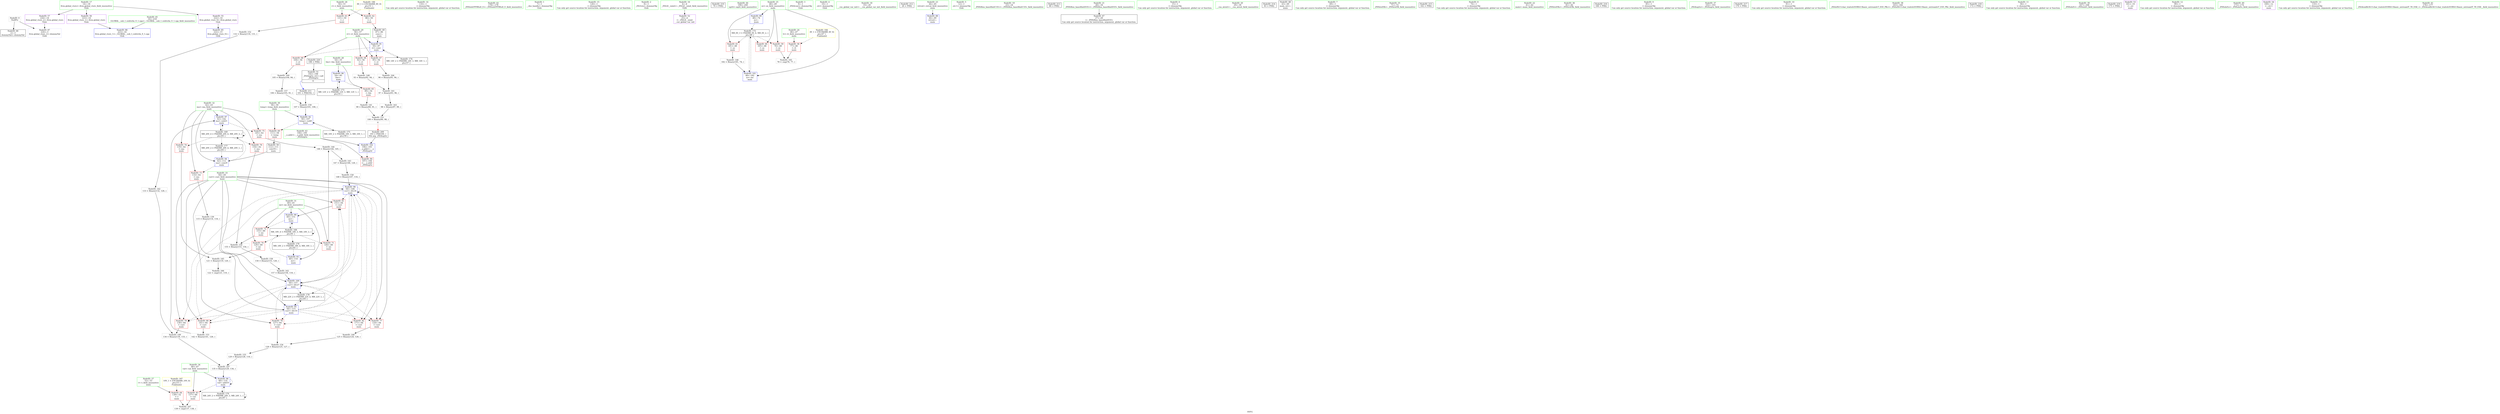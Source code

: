 digraph "SVFG" {
	label="SVFG";

	Node0x55b53f9de7c0 [shape=record,color=grey,label="{NodeID: 0\nNullPtr}"];
	Node0x55b53f9de7c0 -> Node0x55b53f9f6a00[style=solid];
	Node0x55b53f9de7c0 -> Node0x55b53f9f9cc0[style=solid];
	Node0x55b53f9f6ca0 [shape=record,color=blue,label="{NodeID: 97\n62\<--142\nma\<--sub21\nmain\n}"];
	Node0x55b53f9f6ca0 -> Node0x55b53f9f92a0[style=dashed];
	Node0x55b53f9f6ca0 -> Node0x55b53fa05890[style=dashed];
	Node0x55b53f9f4e00 [shape=record,color=green,label="{NodeID: 14\n116\<--1\n\<--dummyObj\nCan only get source location for instruction, argument, global var or function.}"];
	Node0x55b53f9f5980 [shape=record,color=green,label="{NodeID: 28\n54\<--55\nlim\<--lim_field_insensitive\nmain\n}"];
	Node0x55b53f9f5980 -> Node0x55b53f9f8a80[style=solid];
	Node0x55b53f9f5980 -> Node0x55b53f9f9f60[style=solid];
	Node0x55b53f9f6630 [shape=record,color=green,label="{NodeID: 42\n178\<--179\n_ZNSolsEPFRSoS_E\<--_ZNSolsEPFRSoS_E_field_insensitive\n}"];
	Node0x55b53f9f7ac0 [shape=record,color=grey,label="{NodeID: 139\n115 = Binary(114, 116, )\n}"];
	Node0x55b53f9f7ac0 -> Node0x55b53f9fa370[style=solid];
	Node0x55b53f9f82d0 [shape=record,color=purple,label="{NodeID: 56\n223\<--14\nllvm.global_ctors_1\<--llvm.global_ctors\nGlob }"];
	Node0x55b53f9f82d0 -> Node0x55b53f9f9bc0[style=solid];
	Node0x55b53f9fee00 [shape=record,color=grey,label="{NodeID: 153\n142 = Binary(141, 126, )\n}"];
	Node0x55b53f9fee00 -> Node0x55b53f9f6ca0[style=solid];
	Node0x55b53f9f8e90 [shape=record,color=red,label="{NodeID: 70\n120\<--60\n\<--mi\nmain\n}"];
	Node0x55b53f9f8e90 -> Node0x55b53f9fe200[style=solid];
	Node0x55b53fa00300 [shape=record,color=grey,label="{NodeID: 167\n139 = cmp(137, 138, )\n}"];
	Node0x55b53f9f99f0 [shape=record,color=red,label="{NodeID: 84\n197\<--194\n\<--__x.addr\n_ZSt4sqrte\n}"];
	Node0x55b53f9dec10 [shape=record,color=green,label="{NodeID: 1\n7\<--1\n__dso_handle\<--dummyObj\nGlob }"];
	Node0x55b53f9f6d70 [shape=record,color=blue,label="{NodeID: 98\n64\<--148\ncurr\<--div24\nmain\n}"];
	Node0x55b53f9f6d70 -> Node0x55b53f9f9440[style=dashed];
	Node0x55b53f9f6d70 -> Node0x55b53f9f9510[style=dashed];
	Node0x55b53f9f6d70 -> Node0x55b53f9f95e0[style=dashed];
	Node0x55b53f9f6d70 -> Node0x55b53f9f96b0[style=dashed];
	Node0x55b53f9f6d70 -> Node0x55b53f9f9780[style=dashed];
	Node0x55b53f9f6d70 -> Node0x55b53f9f9850[style=dashed];
	Node0x55b53f9f6d70 -> Node0x55b53f9f6d70[style=dashed];
	Node0x55b53f9f6d70 -> Node0x55b53f9f6f10[style=dashed];
	Node0x55b53f9f6d70 -> Node0x55b53fa08590[style=dashed];
	Node0x55b53f9f4e90 [shape=record,color=green,label="{NodeID: 15\n126\<--1\n\<--dummyObj\nCan only get source location for instruction, argument, global var or function.}"];
	Node0x55b53f9f5a50 [shape=record,color=green,label="{NodeID: 29\n56\<--57\nrr\<--rr_field_insensitive\nmain\n}"];
	Node0x55b53f9f5a50 -> Node0x55b53f9f8b50[style=solid];
	Node0x55b53f9f5a50 -> Node0x55b53f9f8c20[style=solid];
	Node0x55b53f9f5a50 -> Node0x55b53f9f8cf0[style=solid];
	Node0x55b53f9f5a50 -> Node0x55b53f9fa030[style=solid];
	Node0x55b53f7dcd70 [shape=record,color=black,label="{NodeID: 209\n193 = PHI(100, )\n0th arg _ZSt4sqrte }"];
	Node0x55b53f7dcd70 -> Node0x55b53f9f70b0[style=solid];
	Node0x55b53f9f6730 [shape=record,color=green,label="{NodeID: 43\n194\<--195\n__x.addr\<--__x.addr_field_insensitive\n_ZSt4sqrte\n}"];
	Node0x55b53f9f6730 -> Node0x55b53f9f99f0[style=solid];
	Node0x55b53f9f6730 -> Node0x55b53f9f70b0[style=solid];
	Node0x55b53f9fda80 [shape=record,color=grey,label="{NodeID: 140\n125 = Binary(124, 126, )\n}"];
	Node0x55b53f9fda80 -> Node0x55b53f9fef80[style=solid];
	Node0x55b53f9f83d0 [shape=record,color=purple,label="{NodeID: 57\n224\<--14\nllvm.global_ctors_2\<--llvm.global_ctors\nGlob }"];
	Node0x55b53f9f83d0 -> Node0x55b53f9f9cc0[style=solid];
	Node0x55b53f9fef80 [shape=record,color=grey,label="{NodeID: 154\n128 = Binary(125, 127, )\n}"];
	Node0x55b53f9fef80 -> Node0x55b53f9ff100[style=solid];
	Node0x55b53f9f8f60 [shape=record,color=red,label="{NodeID: 71\n144\<--60\n\<--mi\nmain\n}"];
	Node0x55b53f9f8f60 -> Node0x55b53f9fe080[style=solid];
	Node0x55b53fa05390 [shape=record,color=black,label="{NodeID: 168\nMR_18V_4 = PHI(MR_18V_5, MR_18V_3, )\npts\{61 \}\n}"];
	Node0x55b53fa05390 -> Node0x55b53f9f8e90[style=dashed];
	Node0x55b53fa05390 -> Node0x55b53f9f8f60[style=dashed];
	Node0x55b53fa05390 -> Node0x55b53f9f6e40[style=dashed];
	Node0x55b53fa05390 -> Node0x55b53fa05390[style=dashed];
	Node0x55b53fa05390 -> Node0x55b53fa07b90[style=dashed];
	Node0x55b53f9f9ac0 [shape=record,color=blue,label="{NodeID: 85\n222\<--15\nllvm.global_ctors_0\<--\nGlob }"];
	Node0x55b53f9deea0 [shape=record,color=green,label="{NodeID: 2\n8\<--1\n_ZSt3cin\<--dummyObj\nGlob }"];
	Node0x55b53f9f6e40 [shape=record,color=blue,label="{NodeID: 99\n60\<--151\nmi\<--\nmain\n}"];
	Node0x55b53f9f6e40 -> Node0x55b53f9f9030[style=dashed];
	Node0x55b53f9f6e40 -> Node0x55b53fa05390[style=dashed];
	Node0x55b53f9f4f60 [shape=record,color=green,label="{NodeID: 16\n4\<--6\n_ZStL8__ioinit\<--_ZStL8__ioinit_field_insensitive\nGlob }"];
	Node0x55b53f9f4f60 -> Node0x55b53f9f7f60[style=solid];
	Node0x55b53f9f5b20 [shape=record,color=green,label="{NodeID: 30\n58\<--59\ntemp\<--temp_field_insensitive\nmain\n}"];
	Node0x55b53f9f5b20 -> Node0x55b53f9f8dc0[style=solid];
	Node0x55b53f9f5b20 -> Node0x55b53f9fa100[style=solid];
	Node0x55b53fa14ed0 [shape=record,color=black,label="{NodeID: 210\n70 = PHI()\n}"];
	Node0x55b53f9f6800 [shape=record,color=green,label="{NodeID: 44\n199\<--200\nsqrtl\<--sqrtl_field_insensitive\n}"];
	Node0x55b53f9fdc00 [shape=record,color=grey,label="{NodeID: 141\n90 = Binary(89, 91, )\n}"];
	Node0x55b53f9fdc00 -> Node0x55b53f9feb00[style=solid];
	Node0x55b53f9f84d0 [shape=record,color=red,label="{NodeID: 58\n77\<--46\n\<--tt\nmain\n}"];
	Node0x55b53f9f84d0 -> Node0x55b53fa00000[style=solid];
	Node0x55b53f9ff100 [shape=record,color=grey,label="{NodeID: 155\n129 = Binary(128, 116, )\n}"];
	Node0x55b53f9ff100 -> Node0x55b53f9fe500[style=solid];
	Node0x55b53f9f9030 [shape=record,color=red,label="{NodeID: 72\n153\<--60\n\<--mi\nmain\n}"];
	Node0x55b53f9f9030 -> Node0x55b53f9ff280[style=solid];
	Node0x55b53fa05890 [shape=record,color=black,label="{NodeID: 169\nMR_20V_4 = PHI(MR_20V_6, MR_20V_3, )\npts\{63 \}\n}"];
	Node0x55b53fa05890 -> Node0x55b53f9f91d0[style=dashed];
	Node0x55b53fa05890 -> Node0x55b53f9f9370[style=dashed];
	Node0x55b53fa05890 -> Node0x55b53f9f6ca0[style=dashed];
	Node0x55b53fa05890 -> Node0x55b53fa05890[style=dashed];
	Node0x55b53fa05890 -> Node0x55b53fa08090[style=dashed];
	Node0x55b53f9f9bc0 [shape=record,color=blue,label="{NodeID: 86\n223\<--16\nllvm.global_ctors_1\<--_GLOBAL__sub_I_cedriclin_0_1.cpp\nGlob }"];
	Node0x55b53f9de9d0 [shape=record,color=green,label="{NodeID: 3\n9\<--1\n_ZSt4cout\<--dummyObj\nGlob }"];
	Node0x55b53f9f6f10 [shape=record,color=blue,label="{NodeID: 100\n64\<--157\ncurr\<--div27\nmain\n}"];
	Node0x55b53f9f6f10 -> Node0x55b53f9f9440[style=dashed];
	Node0x55b53f9f6f10 -> Node0x55b53f9f9510[style=dashed];
	Node0x55b53f9f6f10 -> Node0x55b53f9f95e0[style=dashed];
	Node0x55b53f9f6f10 -> Node0x55b53f9f96b0[style=dashed];
	Node0x55b53f9f6f10 -> Node0x55b53f9f9780[style=dashed];
	Node0x55b53f9f6f10 -> Node0x55b53f9f9850[style=dashed];
	Node0x55b53f9f6f10 -> Node0x55b53f9f6d70[style=dashed];
	Node0x55b53f9f6f10 -> Node0x55b53f9f6f10[style=dashed];
	Node0x55b53f9f6f10 -> Node0x55b53fa08590[style=dashed];
	Node0x55b53f9f5030 [shape=record,color=green,label="{NodeID: 17\n14\<--18\nllvm.global_ctors\<--llvm.global_ctors_field_insensitive\nGlob }"];
	Node0x55b53f9f5030 -> Node0x55b53f9f81d0[style=solid];
	Node0x55b53f9f5030 -> Node0x55b53f9f82d0[style=solid];
	Node0x55b53f9f5030 -> Node0x55b53f9f83d0[style=solid];
	Node0x55b53f9f5bf0 [shape=record,color=green,label="{NodeID: 31\n60\<--61\nmi\<--mi_field_insensitive\nmain\n}"];
	Node0x55b53f9f5bf0 -> Node0x55b53f9f8e90[style=solid];
	Node0x55b53f9f5bf0 -> Node0x55b53f9f8f60[style=solid];
	Node0x55b53f9f5bf0 -> Node0x55b53f9f9030[style=solid];
	Node0x55b53f9f5bf0 -> Node0x55b53f9fa1d0[style=solid];
	Node0x55b53f9f5bf0 -> Node0x55b53f9f6e40[style=solid];
	Node0x55b53fa14fd0 [shape=record,color=black,label="{NodeID: 211\n101 = PHI(192, )\n}"];
	Node0x55b53fa14fd0 -> Node0x55b53f9ff700[style=solid];
	Node0x55b53f9f6900 [shape=record,color=green,label="{NodeID: 45\n16\<--218\n_GLOBAL__sub_I_cedriclin_0_1.cpp\<--_GLOBAL__sub_I_cedriclin_0_1.cpp_field_insensitive\n}"];
	Node0x55b53f9f6900 -> Node0x55b53f9f9bc0[style=solid];
	Node0x55b53f9fdd80 [shape=record,color=grey,label="{NodeID: 142\n133 = Binary(132, 126, )\n}"];
	Node0x55b53f9fdd80 -> Node0x55b53f9fe800[style=solid];
	Node0x55b53f9f85a0 [shape=record,color=red,label="{NodeID: 59\n76\<--48\n\<--zz\nmain\n}"];
	Node0x55b53f9f85a0 -> Node0x55b53fa00000[style=solid];
	Node0x55b53f9ff280 [shape=record,color=grey,label="{NodeID: 156\n155 = Binary(153, 154, )\n}"];
	Node0x55b53f9ff280 -> Node0x55b53f9ff580[style=solid];
	Node0x55b53f9f9100 [shape=record,color=red,label="{NodeID: 73\n114\<--62\n\<--ma\nmain\n}"];
	Node0x55b53f9f9100 -> Node0x55b53f9f7ac0[style=solid];
	Node0x55b53f9f9cc0 [shape=record,color=blue, style = dotted,label="{NodeID: 87\n224\<--3\nllvm.global_ctors_2\<--dummyVal\nGlob }"];
	Node0x55b53f9f4860 [shape=record,color=green,label="{NodeID: 4\n10\<--1\n.str\<--dummyObj\nGlob }"];
	Node0x55b53fa0a9b0 [shape=record,color=yellow,style=double,label="{NodeID: 184\n4V_1 = ENCHI(MR_4V_0)\npts\{47 \}\nFun[main]}"];
	Node0x55b53fa0a9b0 -> Node0x55b53f9f84d0[style=dashed];
	Node0x55b53f9f6fe0 [shape=record,color=blue,label="{NodeID: 101\n48\<--182\nzz\<--inc\nmain\n}"];
	Node0x55b53f9f6fe0 -> Node0x55b53fa06790[style=dashed];
	Node0x55b53f9f5100 [shape=record,color=green,label="{NodeID: 18\n19\<--20\n__cxx_global_var_init\<--__cxx_global_var_init_field_insensitive\n}"];
	Node0x55b53f9f5cc0 [shape=record,color=green,label="{NodeID: 32\n62\<--63\nma\<--ma_field_insensitive\nmain\n}"];
	Node0x55b53f9f5cc0 -> Node0x55b53f9f9100[style=solid];
	Node0x55b53f9f5cc0 -> Node0x55b53f9f91d0[style=solid];
	Node0x55b53f9f5cc0 -> Node0x55b53f9f92a0[style=solid];
	Node0x55b53f9f5cc0 -> Node0x55b53f9f9370[style=solid];
	Node0x55b53f9f5cc0 -> Node0x55b53f9fa2a0[style=solid];
	Node0x55b53f9f5cc0 -> Node0x55b53f9f6ca0[style=solid];
	Node0x55b53fa151c0 [shape=record,color=black,label="{NodeID: 212\n26 = PHI()\n}"];
	Node0x55b53f9f6a00 [shape=record,color=black,label="{NodeID: 46\n2\<--3\ndummyVal\<--dummyVal\n}"];
	Node0x55b53f9fdf00 [shape=record,color=grey,label="{NodeID: 143\n147 = Binary(146, 126, )\n}"];
	Node0x55b53f9fdf00 -> Node0x55b53f9fe980[style=solid];
	Node0x55b53f9f8670 [shape=record,color=red,label="{NodeID: 60\n165\<--48\n\<--zz\nmain\n}"];
	Node0x55b53f9ff400 [shape=record,color=grey,label="{NodeID: 157\n106 = Binary(105, 91, )\n}"];
	Node0x55b53f9ff400 -> Node0x55b53f9ff700[style=solid];
	Node0x55b53f9f91d0 [shape=record,color=red,label="{NodeID: 74\n119\<--62\n\<--ma\nmain\n}"];
	Node0x55b53f9f91d0 -> Node0x55b53f9fe200[style=solid];
	Node0x55b53f9f9dc0 [shape=record,color=blue,label="{NodeID: 88\n44\<--69\nretval\<--\nmain\n}"];
	Node0x55b53f9f48f0 [shape=record,color=green,label="{NodeID: 5\n12\<--1\n.str.1\<--dummyObj\nGlob }"];
	Node0x55b53f9f70b0 [shape=record,color=blue,label="{NodeID: 102\n194\<--193\n__x.addr\<--__x\n_ZSt4sqrte\n}"];
	Node0x55b53f9f70b0 -> Node0x55b53f9f99f0[style=dashed];
	Node0x55b53f9f51d0 [shape=record,color=green,label="{NodeID: 19\n23\<--24\n_ZNSt8ios_base4InitC1Ev\<--_ZNSt8ios_base4InitC1Ev_field_insensitive\n}"];
	Node0x55b53f9f5d90 [shape=record,color=green,label="{NodeID: 33\n64\<--65\ncurr\<--curr_field_insensitive\nmain\n}"];
	Node0x55b53f9f5d90 -> Node0x55b53f9f9440[style=solid];
	Node0x55b53f9f5d90 -> Node0x55b53f9f9510[style=solid];
	Node0x55b53f9f5d90 -> Node0x55b53f9f95e0[style=solid];
	Node0x55b53f9f5d90 -> Node0x55b53f9f96b0[style=solid];
	Node0x55b53f9f5d90 -> Node0x55b53f9f9780[style=solid];
	Node0x55b53f9f5d90 -> Node0x55b53f9f9850[style=solid];
	Node0x55b53f9f5d90 -> Node0x55b53f9fa370[style=solid];
	Node0x55b53f9f5d90 -> Node0x55b53f9f6d70[style=solid];
	Node0x55b53f9f5d90 -> Node0x55b53f9f6f10[style=solid];
	Node0x55b53fa15290 [shape=record,color=black,label="{NodeID: 213\n80 = PHI()\n}"];
	Node0x55b53f9f6b00 [shape=record,color=black,label="{NodeID: 47\n27\<--28\n\<--_ZNSt8ios_base4InitD1Ev\nCan only get source location for instruction, argument, global var or function.}"];
	Node0x55b53f9fe080 [shape=record,color=grey,label="{NodeID: 144\n146 = Binary(144, 145, )\n}"];
	Node0x55b53f9fe080 -> Node0x55b53f9fdf00[style=solid];
	Node0x55b53f9f8740 [shape=record,color=red,label="{NodeID: 61\n181\<--48\n\<--zz\nmain\n}"];
	Node0x55b53f9f8740 -> Node0x55b53f9fe380[style=solid];
	Node0x55b53f9ff580 [shape=record,color=grey,label="{NodeID: 158\n156 = Binary(155, 126, )\n}"];
	Node0x55b53f9ff580 -> Node0x55b53f9ffb80[style=solid];
	Node0x55b53f9f92a0 [shape=record,color=red,label="{NodeID: 75\n145\<--62\n\<--ma\nmain\n}"];
	Node0x55b53f9f92a0 -> Node0x55b53f9fe080[style=solid];
	Node0x55b53fa06790 [shape=record,color=black,label="{NodeID: 172\nMR_6V_3 = PHI(MR_6V_4, MR_6V_2, )\npts\{49 \}\n}"];
	Node0x55b53fa06790 -> Node0x55b53f9f85a0[style=dashed];
	Node0x55b53fa06790 -> Node0x55b53f9f8670[style=dashed];
	Node0x55b53fa06790 -> Node0x55b53f9f8740[style=dashed];
	Node0x55b53fa06790 -> Node0x55b53f9f6fe0[style=dashed];
	Node0x55b53f9f9e90 [shape=record,color=blue,label="{NodeID: 89\n48\<--74\nzz\<--\nmain\n}"];
	Node0x55b53f9f9e90 -> Node0x55b53fa06790[style=dashed];
	Node0x55b53f9f4980 [shape=record,color=green,label="{NodeID: 6\n15\<--1\n\<--dummyObj\nCan only get source location for instruction, argument, global var or function.}"];
	Node0x55b53fa0ab70 [shape=record,color=yellow,style=double,label="{NodeID: 186\n8V_1 = ENCHI(MR_8V_0)\npts\{51 \}\nFun[main]}"];
	Node0x55b53fa0ab70 -> Node0x55b53f9f8810[style=dashed];
	Node0x55b53fa0ab70 -> Node0x55b53f9f88e0[style=dashed];
	Node0x55b53f9f52a0 [shape=record,color=green,label="{NodeID: 20\n29\<--30\n__cxa_atexit\<--__cxa_atexit_field_insensitive\n}"];
	Node0x55b53f9f5e60 [shape=record,color=green,label="{NodeID: 34\n66\<--67\nval\<--val_field_insensitive\nmain\n}"];
	Node0x55b53f9f5e60 -> Node0x55b53f9f9920[style=solid];
	Node0x55b53f9f5e60 -> Node0x55b53f9f6bd0[style=solid];
	Node0x55b53fa15360 [shape=record,color=black,label="{NodeID: 214\n83 = PHI()\n}"];
	Node0x55b53f9f7c20 [shape=record,color=black,label="{NodeID: 48\n43\<--69\nmain_ret\<--\nmain\n}"];
	Node0x55b53f9fe200 [shape=record,color=grey,label="{NodeID: 145\n121 = Binary(119, 120, )\n}"];
	Node0x55b53f9fe200 -> Node0x55b53fa00180[style=solid];
	Node0x55b53f9f8810 [shape=record,color=red,label="{NodeID: 62\n86\<--50\n\<--r\nmain\n}"];
	Node0x55b53f9f8810 -> Node0x55b53f9f7cf0[style=solid];
	Node0x55b53f9ff700 [shape=record,color=grey,label="{NodeID: 159\n107 = Binary(101, 106, )\n}"];
	Node0x55b53f9ff700 -> Node0x55b53f9fa100[style=solid];
	Node0x55b53f9f9370 [shape=record,color=red,label="{NodeID: 76\n154\<--62\n\<--ma\nmain\n}"];
	Node0x55b53f9f9370 -> Node0x55b53f9ff280[style=solid];
	Node0x55b53fa06c90 [shape=record,color=black,label="{NodeID: 173\nMR_12V_2 = PHI(MR_12V_3, MR_12V_1, )\npts\{55 \}\n}"];
	Node0x55b53fa06c90 -> Node0x55b53f9f9f60[style=dashed];
	Node0x55b53f9f9f60 [shape=record,color=blue,label="{NodeID: 90\n54\<--85\nlim\<--\nmain\n}"];
	Node0x55b53f9f9f60 -> Node0x55b53f9f8a80[style=dashed];
	Node0x55b53f9f9f60 -> Node0x55b53fa06c90[style=dashed];
	Node0x55b53f9f4a10 [shape=record,color=green,label="{NodeID: 7\n69\<--1\n\<--dummyObj\nCan only get source location for instruction, argument, global var or function.}"];
	Node0x55b53fa0ac50 [shape=record,color=yellow,style=double,label="{NodeID: 187\n10V_1 = ENCHI(MR_10V_0)\npts\{53 \}\nFun[main]}"];
	Node0x55b53fa0ac50 -> Node0x55b53f9f89b0[style=dashed];
	Node0x55b53f9f5370 [shape=record,color=green,label="{NodeID: 21\n28\<--34\n_ZNSt8ios_base4InitD1Ev\<--_ZNSt8ios_base4InitD1Ev_field_insensitive\n}"];
	Node0x55b53f9f5370 -> Node0x55b53f9f6b00[style=solid];
	Node0x55b53f9f5f30 [shape=record,color=green,label="{NodeID: 35\n71\<--72\n_ZNSirsERi\<--_ZNSirsERi_field_insensitive\n}"];
	Node0x55b53fa15430 [shape=record,color=black,label="{NodeID: 215\n162 = PHI()\n}"];
	Node0x55b53f9f7cf0 [shape=record,color=black,label="{NodeID: 49\n87\<--86\nconv\<--\nmain\n}"];
	Node0x55b53f9f7cf0 -> Node0x55b53f9fa030[style=solid];
	Node0x55b53f9fe380 [shape=record,color=grey,label="{NodeID: 146\n182 = Binary(181, 74, )\n}"];
	Node0x55b53f9fe380 -> Node0x55b53f9f6fe0[style=solid];
	Node0x55b53f9f88e0 [shape=record,color=red,label="{NodeID: 63\n131\<--50\n\<--r\nmain\n}"];
	Node0x55b53f9f88e0 -> Node0x55b53f9fec80[style=solid];
	Node0x55b53f9ff880 [shape=record,color=grey,label="{NodeID: 160\n105 = Binary(104, 94, )\n}"];
	Node0x55b53f9ff880 -> Node0x55b53f9ff400[style=solid];
	Node0x55b53f9f9440 [shape=record,color=red,label="{NodeID: 77\n124\<--64\n\<--curr\nmain\n}"];
	Node0x55b53f9f9440 -> Node0x55b53f9fda80[style=solid];
	Node0x55b53fa07190 [shape=record,color=black,label="{NodeID: 174\nMR_14V_2 = PHI(MR_14V_3, MR_14V_1, )\npts\{57 \}\n}"];
	Node0x55b53fa07190 -> Node0x55b53f9fa030[style=dashed];
	Node0x55b53f9fa030 [shape=record,color=blue,label="{NodeID: 91\n56\<--87\nrr\<--conv\nmain\n}"];
	Node0x55b53f9fa030 -> Node0x55b53f9f8b50[style=dashed];
	Node0x55b53f9fa030 -> Node0x55b53f9f8c20[style=dashed];
	Node0x55b53f9fa030 -> Node0x55b53f9f8cf0[style=dashed];
	Node0x55b53f9fa030 -> Node0x55b53fa07190[style=dashed];
	Node0x55b53f9f4aa0 [shape=record,color=green,label="{NodeID: 8\n74\<--1\n\<--dummyObj\nCan only get source location for instruction, argument, global var or function.}"];
	Node0x55b53f9f5470 [shape=record,color=green,label="{NodeID: 22\n41\<--42\nmain\<--main_field_insensitive\n}"];
	Node0x55b53f9f6030 [shape=record,color=green,label="{NodeID: 36\n81\<--82\n_ZNSirsERx\<--_ZNSirsERx_field_insensitive\n}"];
	Node0x55b53fa15530 [shape=record,color=black,label="{NodeID: 216\n166 = PHI()\n}"];
	Node0x55b53f9f7dc0 [shape=record,color=black,label="{NodeID: 50\n112\<--111\nconv9\<--\nmain\n}"];
	Node0x55b53f9f7dc0 -> Node0x55b53f9fa2a0[style=solid];
	Node0x55b53f9fe500 [shape=record,color=grey,label="{NodeID: 147\n135 = Binary(129, 134, )\n}"];
	Node0x55b53f9fe500 -> Node0x55b53f9f6bd0[style=solid];
	Node0x55b53f9f89b0 [shape=record,color=red,label="{NodeID: 64\n138\<--52\n\<--t\nmain\n}"];
	Node0x55b53f9f89b0 -> Node0x55b53fa00300[style=solid];
	Node0x55b53f9ffa00 [shape=record,color=grey,label="{NodeID: 161\n97 = Binary(93, 96, )\n}"];
	Node0x55b53f9ffa00 -> Node0x55b53f9ffd00[style=solid];
	Node0x55b53f9f9510 [shape=record,color=red,label="{NodeID: 78\n127\<--64\n\<--curr\nmain\n}"];
	Node0x55b53f9f9510 -> Node0x55b53f9fef80[style=solid];
	Node0x55b53fa07690 [shape=record,color=black,label="{NodeID: 175\nMR_16V_2 = PHI(MR_16V_3, MR_16V_1, )\npts\{59 \}\n}"];
	Node0x55b53fa07690 -> Node0x55b53f9fa100[style=dashed];
	Node0x55b53f9fa100 [shape=record,color=blue,label="{NodeID: 92\n58\<--107\ntemp\<--sub8\nmain\n}"];
	Node0x55b53f9fa100 -> Node0x55b53f9f8dc0[style=dashed];
	Node0x55b53f9fa100 -> Node0x55b53fa07690[style=dashed];
	Node0x55b53f9f4b30 [shape=record,color=green,label="{NodeID: 9\n85\<--1\n\<--dummyObj\nCan only get source location for instruction, argument, global var or function.}"];
	Node0x55b53f9f5570 [shape=record,color=green,label="{NodeID: 23\n44\<--45\nretval\<--retval_field_insensitive\nmain\n}"];
	Node0x55b53f9f5570 -> Node0x55b53f9f9dc0[style=solid];
	Node0x55b53f9f6130 [shape=record,color=green,label="{NodeID: 37\n102\<--103\n_ZSt4sqrte\<--_ZSt4sqrte_field_insensitive\n}"];
	Node0x55b53fa15630 [shape=record,color=black,label="{NodeID: 217\n170 = PHI()\n}"];
	Node0x55b53f9f7e90 [shape=record,color=black,label="{NodeID: 51\n192\<--198\n_ZSt4sqrte_ret\<--call\n_ZSt4sqrte\n|{<s0>6}}"];
	Node0x55b53f9f7e90:s0 -> Node0x55b53fa14fd0[style=solid,color=blue];
	Node0x55b53f9fe680 [shape=record,color=grey,label="{NodeID: 148\n93 = Binary(92, 94, )\n}"];
	Node0x55b53f9fe680 -> Node0x55b53f9ffa00[style=solid];
	Node0x55b53f9f8a80 [shape=record,color=red,label="{NodeID: 65\n89\<--54\n\<--lim\nmain\n}"];
	Node0x55b53f9f8a80 -> Node0x55b53f9fdc00[style=solid];
	Node0x55b53f9ffb80 [shape=record,color=grey,label="{NodeID: 162\n157 = Binary(156, 116, )\n}"];
	Node0x55b53f9ffb80 -> Node0x55b53f9f6f10[style=solid];
	Node0x55b53f9f95e0 [shape=record,color=red,label="{NodeID: 79\n130\<--64\n\<--curr\nmain\n}"];
	Node0x55b53f9f95e0 -> Node0x55b53f9fe800[style=solid];
	Node0x55b53fa07b90 [shape=record,color=black,label="{NodeID: 176\nMR_18V_2 = PHI(MR_18V_4, MR_18V_1, )\npts\{61 \}\n}"];
	Node0x55b53fa07b90 -> Node0x55b53f9fa1d0[style=dashed];
	Node0x55b53f9fa1d0 [shape=record,color=blue,label="{NodeID: 93\n60\<--110\nmi\<--\nmain\n}"];
	Node0x55b53f9fa1d0 -> Node0x55b53fa05390[style=dashed];
	Node0x55b53f9f4bc0 [shape=record,color=green,label="{NodeID: 10\n91\<--1\n\<--dummyObj\nCan only get source location for instruction, argument, global var or function.}"];
	Node0x55b53f9f5640 [shape=record,color=green,label="{NodeID: 24\n46\<--47\ntt\<--tt_field_insensitive\nmain\n}"];
	Node0x55b53f9f5640 -> Node0x55b53f9f84d0[style=solid];
	Node0x55b53f9f6230 [shape=record,color=green,label="{NodeID: 38\n163\<--164\n_ZStlsISt11char_traitsIcEERSt13basic_ostreamIcT_ES5_PKc\<--_ZStlsISt11char_traitsIcEERSt13basic_ostreamIcT_ES5_PKc_field_insensitive\n}"];
	Node0x55b53fa15730 [shape=record,color=black,label="{NodeID: 218\n172 = PHI()\n}"];
	Node0x55b53f9f7f60 [shape=record,color=purple,label="{NodeID: 52\n25\<--4\n\<--_ZStL8__ioinit\n__cxx_global_var_init\n}"];
	Node0x55b53f9fe800 [shape=record,color=grey,label="{NodeID: 149\n134 = Binary(130, 133, )\n}"];
	Node0x55b53f9fe800 -> Node0x55b53f9fe500[style=solid];
	Node0x55b53f9f8b50 [shape=record,color=red,label="{NodeID: 66\n92\<--56\n\<--rr\nmain\n}"];
	Node0x55b53f9f8b50 -> Node0x55b53f9fe680[style=solid];
	Node0x55b53f9ffd00 [shape=record,color=grey,label="{NodeID: 163\n98 = Binary(97, 99, )\n}"];
	Node0x55b53f9ffd00 -> Node0x55b53f9feb00[style=solid];
	Node0x55b53f9f96b0 [shape=record,color=red,label="{NodeID: 80\n141\<--64\n\<--curr\nmain\n}"];
	Node0x55b53f9f96b0 -> Node0x55b53f9fee00[style=solid];
	Node0x55b53fa08090 [shape=record,color=black,label="{NodeID: 177\nMR_20V_2 = PHI(MR_20V_4, MR_20V_1, )\npts\{63 \}\n}"];
	Node0x55b53fa08090 -> Node0x55b53f9fa2a0[style=dashed];
	Node0x55b53f9fa2a0 [shape=record,color=blue,label="{NodeID: 94\n62\<--112\nma\<--conv9\nmain\n}"];
	Node0x55b53f9fa2a0 -> Node0x55b53f9f9100[style=dashed];
	Node0x55b53f9fa2a0 -> Node0x55b53fa05890[style=dashed];
	Node0x55b53f9f4c50 [shape=record,color=green,label="{NodeID: 11\n94\<--1\n\<--dummyObj\nCan only get source location for instruction, argument, global var or function.}"];
	Node0x55b53f9f5710 [shape=record,color=green,label="{NodeID: 25\n48\<--49\nzz\<--zz_field_insensitive\nmain\n}"];
	Node0x55b53f9f5710 -> Node0x55b53f9f85a0[style=solid];
	Node0x55b53f9f5710 -> Node0x55b53f9f8670[style=solid];
	Node0x55b53f9f5710 -> Node0x55b53f9f8740[style=solid];
	Node0x55b53f9f5710 -> Node0x55b53f9f9e90[style=solid];
	Node0x55b53f9f5710 -> Node0x55b53f9f6fe0[style=solid];
	Node0x55b53f9f6330 [shape=record,color=green,label="{NodeID: 39\n167\<--168\n_ZNSolsEi\<--_ZNSolsEi_field_insensitive\n}"];
	Node0x55b53fa15830 [shape=record,color=black,label="{NodeID: 219\n175 = PHI()\n}"];
	Node0x55b53f9f8030 [shape=record,color=purple,label="{NodeID: 53\n161\<--10\n\<--.str\nmain\n}"];
	Node0x55b53f9fe980 [shape=record,color=grey,label="{NodeID: 150\n148 = Binary(147, 116, )\n}"];
	Node0x55b53f9fe980 -> Node0x55b53f9f6d70[style=solid];
	Node0x55b53f9f8c20 [shape=record,color=red,label="{NodeID: 67\n95\<--56\n\<--rr\nmain\n}"];
	Node0x55b53f9f8c20 -> Node0x55b53f9ffe80[style=solid];
	Node0x55b53f9ffe80 [shape=record,color=grey,label="{NodeID: 164\n96 = Binary(95, 94, )\n}"];
	Node0x55b53f9ffe80 -> Node0x55b53f9ffa00[style=solid];
	Node0x55b53f9f9780 [shape=record,color=red,label="{NodeID: 81\n151\<--64\n\<--curr\nmain\n}"];
	Node0x55b53f9f9780 -> Node0x55b53f9f6e40[style=solid];
	Node0x55b53fa08590 [shape=record,color=black,label="{NodeID: 178\nMR_22V_2 = PHI(MR_22V_4, MR_22V_1, )\npts\{65 \}\n}"];
	Node0x55b53fa08590 -> Node0x55b53f9fa370[style=dashed];
	Node0x55b53f9fa370 [shape=record,color=blue,label="{NodeID: 95\n64\<--115\ncurr\<--div10\nmain\n}"];
	Node0x55b53f9fa370 -> Node0x55b53f9f9440[style=dashed];
	Node0x55b53f9fa370 -> Node0x55b53f9f9510[style=dashed];
	Node0x55b53f9fa370 -> Node0x55b53f9f95e0[style=dashed];
	Node0x55b53f9fa370 -> Node0x55b53f9f96b0[style=dashed];
	Node0x55b53f9fa370 -> Node0x55b53f9f9780[style=dashed];
	Node0x55b53f9fa370 -> Node0x55b53f9f9850[style=dashed];
	Node0x55b53f9fa370 -> Node0x55b53f9f6d70[style=dashed];
	Node0x55b53f9fa370 -> Node0x55b53f9f6f10[style=dashed];
	Node0x55b53f9fa370 -> Node0x55b53fa08590[style=dashed];
	Node0x55b53f9f4ce0 [shape=record,color=green,label="{NodeID: 12\n99\<--1\n\<--dummyObj\nCan only get source location for instruction, argument, global var or function.}"];
	Node0x55b53f9f57e0 [shape=record,color=green,label="{NodeID: 26\n50\<--51\nr\<--r_field_insensitive\nmain\n}"];
	Node0x55b53f9f57e0 -> Node0x55b53f9f8810[style=solid];
	Node0x55b53f9f57e0 -> Node0x55b53f9f88e0[style=solid];
	Node0x55b53f9f6430 [shape=record,color=green,label="{NodeID: 40\n173\<--174\n_ZNSolsEx\<--_ZNSolsEx_field_insensitive\n}"];
	Node0x55b53fa15900 [shape=record,color=black,label="{NodeID: 220\n198 = PHI()\n}"];
	Node0x55b53fa15900 -> Node0x55b53f9f7e90[style=solid];
	Node0x55b53f9f8100 [shape=record,color=purple,label="{NodeID: 54\n169\<--12\n\<--.str.1\nmain\n}"];
	Node0x55b53f9feb00 [shape=record,color=grey,label="{NodeID: 151\n100 = Binary(90, 98, )\n|{<s0>6}}"];
	Node0x55b53f9feb00:s0 -> Node0x55b53f7dcd70[style=solid,color=red];
	Node0x55b53f9f8cf0 [shape=record,color=red,label="{NodeID: 68\n104\<--56\n\<--rr\nmain\n}"];
	Node0x55b53f9f8cf0 -> Node0x55b53f9ff880[style=solid];
	Node0x55b53fa00000 [shape=record,color=grey,label="{NodeID: 165\n78 = cmp(76, 77, )\n}"];
	Node0x55b53f9f9850 [shape=record,color=red,label="{NodeID: 82\n171\<--64\n\<--curr\nmain\n}"];
	Node0x55b53fa08a90 [shape=record,color=black,label="{NodeID: 179\nMR_24V_2 = PHI(MR_24V_3, MR_24V_1, )\npts\{67 \}\n}"];
	Node0x55b53fa08a90 -> Node0x55b53f9f6bd0[style=dashed];
	Node0x55b53fa08a90 -> Node0x55b53fa08a90[style=dashed];
	Node0x55b53f9f6bd0 [shape=record,color=blue,label="{NodeID: 96\n66\<--135\nval\<--add19\nmain\n}"];
	Node0x55b53f9f6bd0 -> Node0x55b53f9f9920[style=dashed];
	Node0x55b53f9f6bd0 -> Node0x55b53f9f6bd0[style=dashed];
	Node0x55b53f9f6bd0 -> Node0x55b53fa08a90[style=dashed];
	Node0x55b53f9f4d70 [shape=record,color=green,label="{NodeID: 13\n110\<--1\n\<--dummyObj\nCan only get source location for instruction, argument, global var or function.}"];
	Node0x55b53f9f58b0 [shape=record,color=green,label="{NodeID: 27\n52\<--53\nt\<--t_field_insensitive\nmain\n}"];
	Node0x55b53f9f58b0 -> Node0x55b53f9f89b0[style=solid];
	Node0x55b53f9f6530 [shape=record,color=green,label="{NodeID: 41\n176\<--177\n_ZSt4endlIcSt11char_traitsIcEERSt13basic_ostreamIT_T0_ES6_\<--_ZSt4endlIcSt11char_traitsIcEERSt13basic_ostreamIT_T0_ES6__field_insensitive\n}"];
	Node0x55b53f9f81d0 [shape=record,color=purple,label="{NodeID: 55\n222\<--14\nllvm.global_ctors_0\<--llvm.global_ctors\nGlob }"];
	Node0x55b53f9f81d0 -> Node0x55b53f9f9ac0[style=solid];
	Node0x55b53f9fec80 [shape=record,color=grey,label="{NodeID: 152\n132 = Binary(116, 131, )\n}"];
	Node0x55b53f9fec80 -> Node0x55b53f9fdd80[style=solid];
	Node0x55b53f9f8dc0 [shape=record,color=red,label="{NodeID: 69\n111\<--58\n\<--temp\nmain\n}"];
	Node0x55b53f9f8dc0 -> Node0x55b53f9f7dc0[style=solid];
	Node0x55b53fa00180 [shape=record,color=grey,label="{NodeID: 166\n122 = cmp(121, 110, )\n}"];
	Node0x55b53f9f9920 [shape=record,color=red,label="{NodeID: 83\n137\<--66\n\<--val\nmain\n}"];
	Node0x55b53f9f9920 -> Node0x55b53fa00300[style=solid];
}
